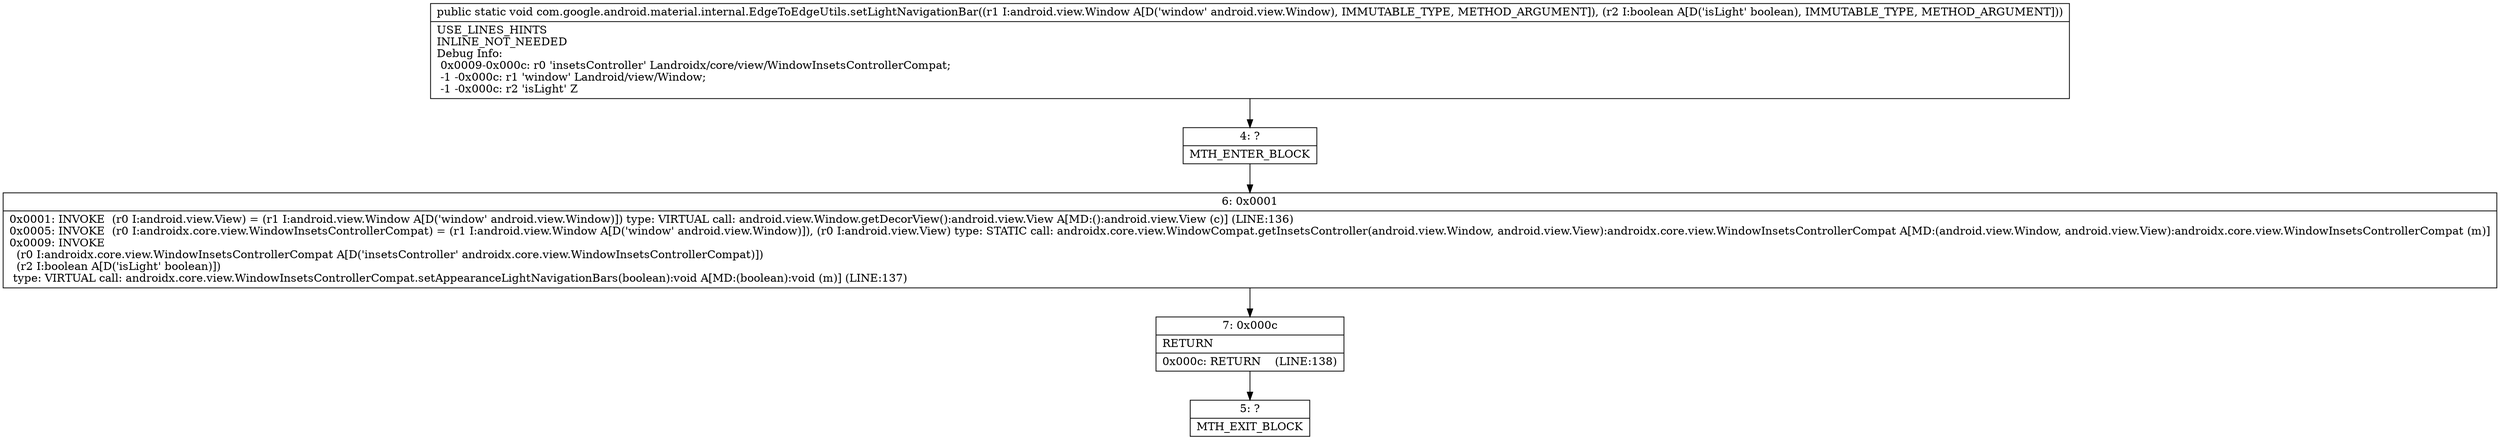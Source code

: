 digraph "CFG forcom.google.android.material.internal.EdgeToEdgeUtils.setLightNavigationBar(Landroid\/view\/Window;Z)V" {
Node_4 [shape=record,label="{4\:\ ?|MTH_ENTER_BLOCK\l}"];
Node_6 [shape=record,label="{6\:\ 0x0001|0x0001: INVOKE  (r0 I:android.view.View) = (r1 I:android.view.Window A[D('window' android.view.Window)]) type: VIRTUAL call: android.view.Window.getDecorView():android.view.View A[MD:():android.view.View (c)] (LINE:136)\l0x0005: INVOKE  (r0 I:androidx.core.view.WindowInsetsControllerCompat) = (r1 I:android.view.Window A[D('window' android.view.Window)]), (r0 I:android.view.View) type: STATIC call: androidx.core.view.WindowCompat.getInsetsController(android.view.Window, android.view.View):androidx.core.view.WindowInsetsControllerCompat A[MD:(android.view.Window, android.view.View):androidx.core.view.WindowInsetsControllerCompat (m)]\l0x0009: INVOKE  \l  (r0 I:androidx.core.view.WindowInsetsControllerCompat A[D('insetsController' androidx.core.view.WindowInsetsControllerCompat)])\l  (r2 I:boolean A[D('isLight' boolean)])\l type: VIRTUAL call: androidx.core.view.WindowInsetsControllerCompat.setAppearanceLightNavigationBars(boolean):void A[MD:(boolean):void (m)] (LINE:137)\l}"];
Node_7 [shape=record,label="{7\:\ 0x000c|RETURN\l|0x000c: RETURN    (LINE:138)\l}"];
Node_5 [shape=record,label="{5\:\ ?|MTH_EXIT_BLOCK\l}"];
MethodNode[shape=record,label="{public static void com.google.android.material.internal.EdgeToEdgeUtils.setLightNavigationBar((r1 I:android.view.Window A[D('window' android.view.Window), IMMUTABLE_TYPE, METHOD_ARGUMENT]), (r2 I:boolean A[D('isLight' boolean), IMMUTABLE_TYPE, METHOD_ARGUMENT]))  | USE_LINES_HINTS\lINLINE_NOT_NEEDED\lDebug Info:\l  0x0009\-0x000c: r0 'insetsController' Landroidx\/core\/view\/WindowInsetsControllerCompat;\l  \-1 \-0x000c: r1 'window' Landroid\/view\/Window;\l  \-1 \-0x000c: r2 'isLight' Z\l}"];
MethodNode -> Node_4;Node_4 -> Node_6;
Node_6 -> Node_7;
Node_7 -> Node_5;
}

